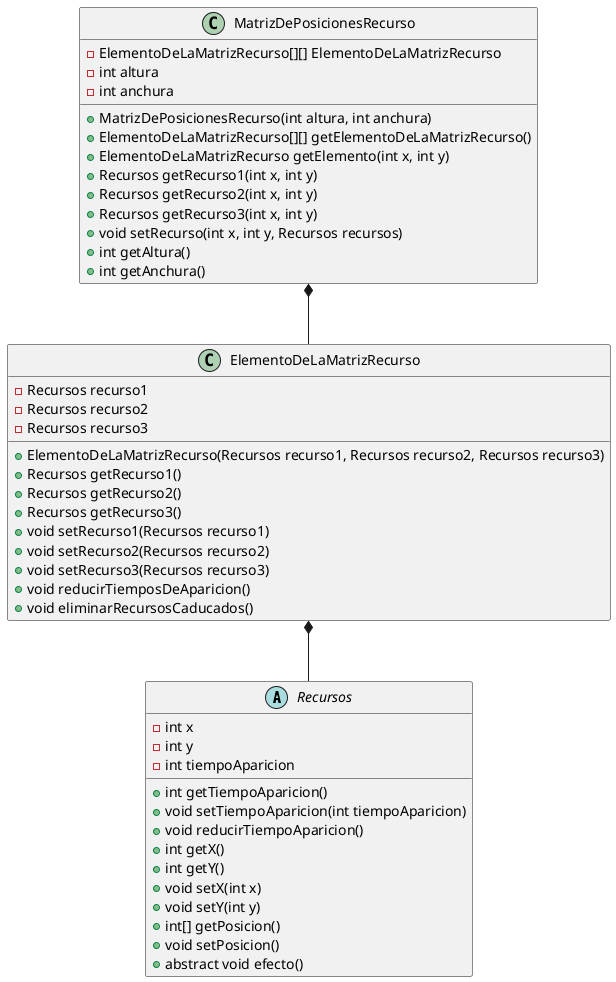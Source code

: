 @startuml

abstract class Recursos {
    - int x
    - int y
    - int tiempoAparicion

    + int getTiempoAparicion()
    + void setTiempoAparicion(int tiempoAparicion)
    + void reducirTiempoAparicion()
    + int getX()
    + int getY()
    + void setX(int x)
    + void setY(int y)
    + int[] getPosicion()
    + void setPosicion()
    + abstract void efecto()
}

class ElementoDeLaMatrizRecurso {
    - Recursos recurso1
    - Recursos recurso2
    - Recursos recurso3

    + ElementoDeLaMatrizRecurso(Recursos recurso1, Recursos recurso2, Recursos recurso3)
    + Recursos getRecurso1()
    + Recursos getRecurso2()
    + Recursos getRecurso3()
    + void setRecurso1(Recursos recurso1)
    + void setRecurso2(Recursos recurso2)
    + void setRecurso3(Recursos recurso3)
    + void reducirTiemposDeAparicion()
    + void eliminarRecursosCaducados()
}

class MatrizDePosicionesRecurso {
    - ElementoDeLaMatrizRecurso[][] ElementoDeLaMatrizRecurso
    - int altura
    - int anchura

    + MatrizDePosicionesRecurso(int altura, int anchura)
    + ElementoDeLaMatrizRecurso[][] getElementoDeLaMatrizRecurso()
    + ElementoDeLaMatrizRecurso getElemento(int x, int y)
    + Recursos getRecurso1(int x, int y)
    + Recursos getRecurso2(int x, int y)
    + Recursos getRecurso3(int x, int y)
    + void setRecurso(int x, int y, Recursos recursos)
    + int getAltura()
    + int getAnchura()
}

ElementoDeLaMatrizRecurso *-- Recursos
MatrizDePosicionesRecurso *-- ElementoDeLaMatrizRecurso

@enduml